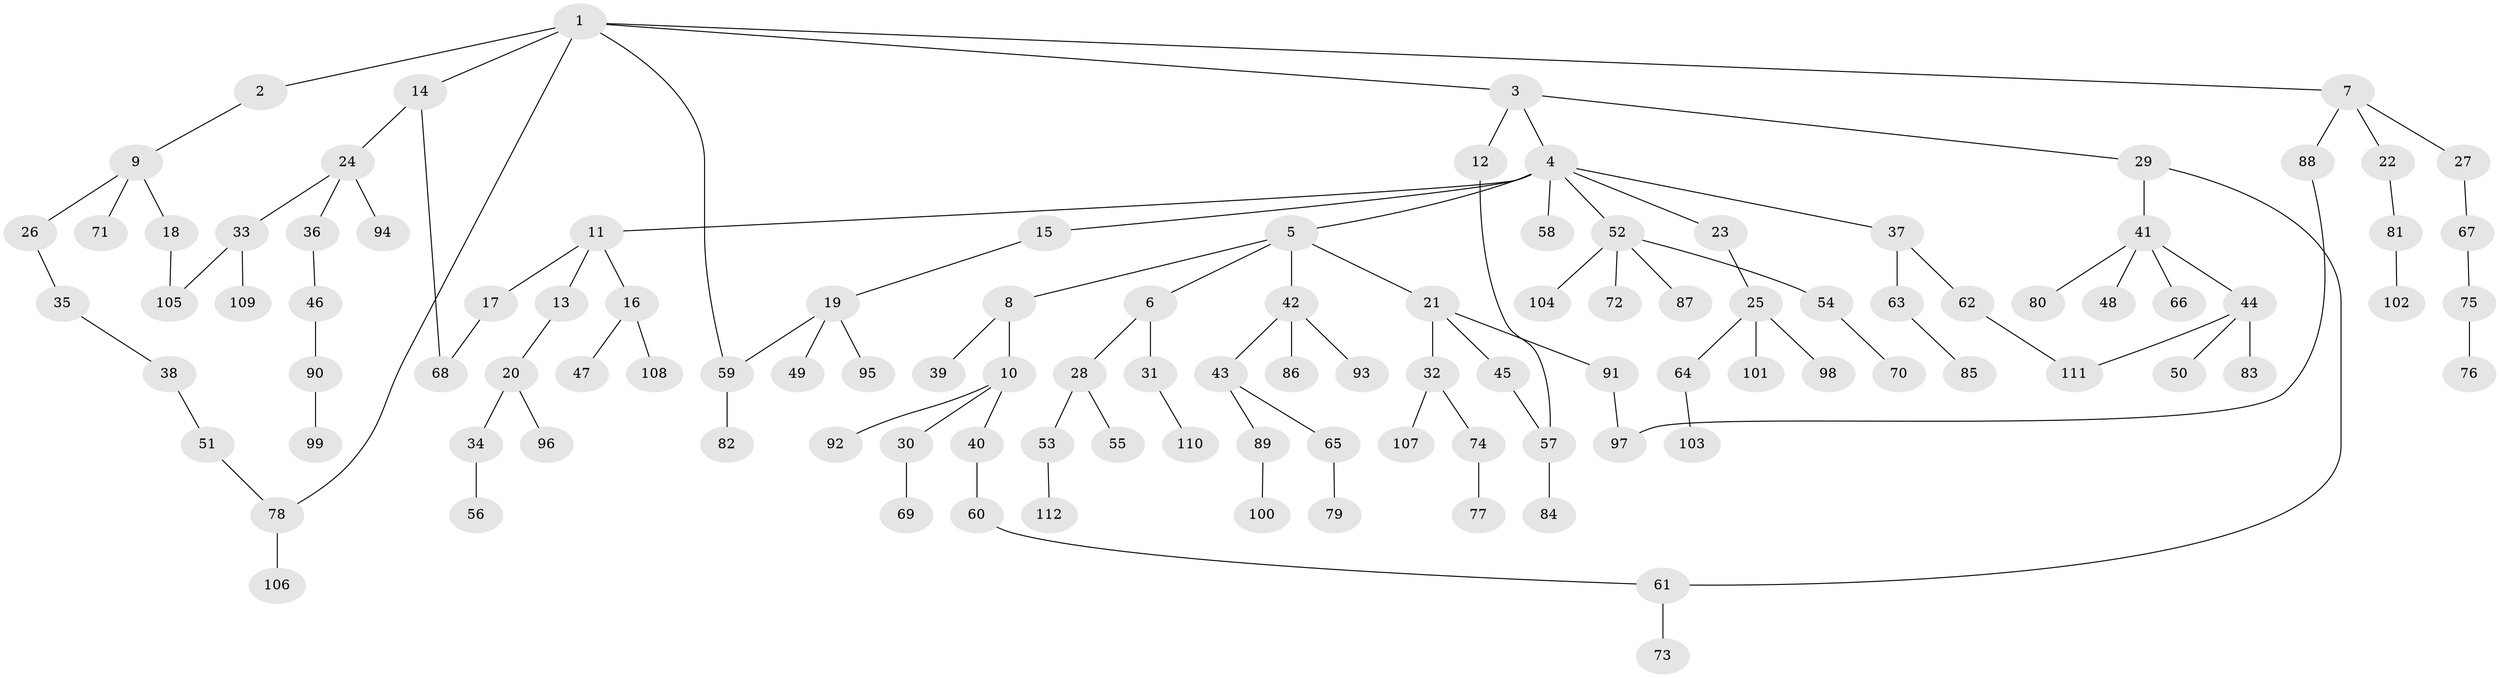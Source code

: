 // coarse degree distribution, {11: 0.045454545454545456, 8: 0.022727272727272728, 14: 0.022727272727272728, 3: 0.022727272727272728, 2: 0.29545454545454547, 1: 0.5681818181818182, 4: 0.022727272727272728}
// Generated by graph-tools (version 1.1) at 2025/17/03/04/25 18:17:08]
// undirected, 112 vertices, 119 edges
graph export_dot {
graph [start="1"]
  node [color=gray90,style=filled];
  1;
  2;
  3;
  4;
  5;
  6;
  7;
  8;
  9;
  10;
  11;
  12;
  13;
  14;
  15;
  16;
  17;
  18;
  19;
  20;
  21;
  22;
  23;
  24;
  25;
  26;
  27;
  28;
  29;
  30;
  31;
  32;
  33;
  34;
  35;
  36;
  37;
  38;
  39;
  40;
  41;
  42;
  43;
  44;
  45;
  46;
  47;
  48;
  49;
  50;
  51;
  52;
  53;
  54;
  55;
  56;
  57;
  58;
  59;
  60;
  61;
  62;
  63;
  64;
  65;
  66;
  67;
  68;
  69;
  70;
  71;
  72;
  73;
  74;
  75;
  76;
  77;
  78;
  79;
  80;
  81;
  82;
  83;
  84;
  85;
  86;
  87;
  88;
  89;
  90;
  91;
  92;
  93;
  94;
  95;
  96;
  97;
  98;
  99;
  100;
  101;
  102;
  103;
  104;
  105;
  106;
  107;
  108;
  109;
  110;
  111;
  112;
  1 -- 2;
  1 -- 3;
  1 -- 7;
  1 -- 14;
  1 -- 78;
  1 -- 59;
  2 -- 9;
  3 -- 4;
  3 -- 12;
  3 -- 29;
  4 -- 5;
  4 -- 11;
  4 -- 15;
  4 -- 23;
  4 -- 37;
  4 -- 52;
  4 -- 58;
  5 -- 6;
  5 -- 8;
  5 -- 21;
  5 -- 42;
  6 -- 28;
  6 -- 31;
  7 -- 22;
  7 -- 27;
  7 -- 88;
  8 -- 10;
  8 -- 39;
  9 -- 18;
  9 -- 26;
  9 -- 71;
  10 -- 30;
  10 -- 40;
  10 -- 92;
  11 -- 13;
  11 -- 16;
  11 -- 17;
  12 -- 57;
  13 -- 20;
  14 -- 24;
  14 -- 68;
  15 -- 19;
  16 -- 47;
  16 -- 108;
  17 -- 68;
  18 -- 105;
  19 -- 49;
  19 -- 59;
  19 -- 95;
  20 -- 34;
  20 -- 96;
  21 -- 32;
  21 -- 45;
  21 -- 91;
  22 -- 81;
  23 -- 25;
  24 -- 33;
  24 -- 36;
  24 -- 94;
  25 -- 64;
  25 -- 98;
  25 -- 101;
  26 -- 35;
  27 -- 67;
  28 -- 53;
  28 -- 55;
  29 -- 41;
  29 -- 61;
  30 -- 69;
  31 -- 110;
  32 -- 74;
  32 -- 107;
  33 -- 105;
  33 -- 109;
  34 -- 56;
  35 -- 38;
  36 -- 46;
  37 -- 62;
  37 -- 63;
  38 -- 51;
  40 -- 60;
  41 -- 44;
  41 -- 48;
  41 -- 66;
  41 -- 80;
  42 -- 43;
  42 -- 86;
  42 -- 93;
  43 -- 65;
  43 -- 89;
  44 -- 50;
  44 -- 83;
  44 -- 111;
  45 -- 57;
  46 -- 90;
  51 -- 78;
  52 -- 54;
  52 -- 72;
  52 -- 87;
  52 -- 104;
  53 -- 112;
  54 -- 70;
  57 -- 84;
  59 -- 82;
  60 -- 61;
  61 -- 73;
  62 -- 111;
  63 -- 85;
  64 -- 103;
  65 -- 79;
  67 -- 75;
  74 -- 77;
  75 -- 76;
  78 -- 106;
  81 -- 102;
  88 -- 97;
  89 -- 100;
  90 -- 99;
  91 -- 97;
}
